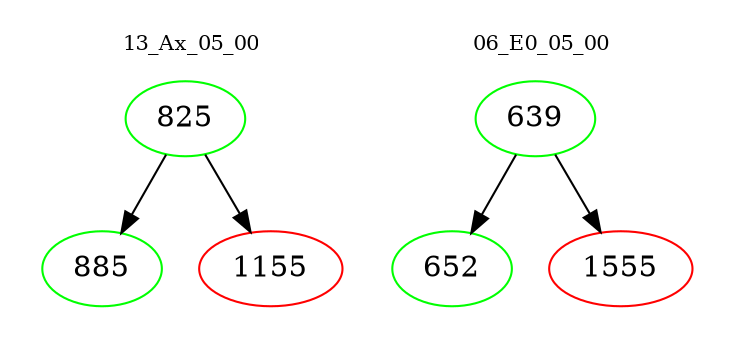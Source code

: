 digraph{
subgraph cluster_0 {
color = white
label = "13_Ax_05_00";
fontsize=10;
T0_825 [label="825", color="green"]
T0_825 -> T0_885 [color="black"]
T0_885 [label="885", color="green"]
T0_825 -> T0_1155 [color="black"]
T0_1155 [label="1155", color="red"]
}
subgraph cluster_1 {
color = white
label = "06_E0_05_00";
fontsize=10;
T1_639 [label="639", color="green"]
T1_639 -> T1_652 [color="black"]
T1_652 [label="652", color="green"]
T1_639 -> T1_1555 [color="black"]
T1_1555 [label="1555", color="red"]
}
}
